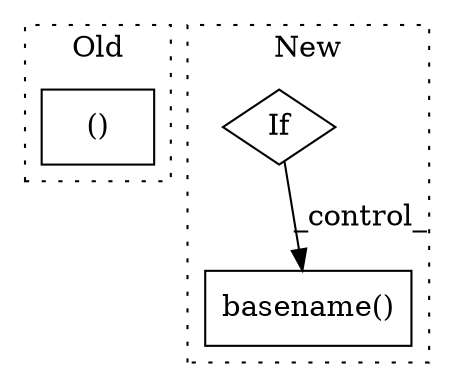 digraph G {
subgraph cluster0 {
1 [label="()" a="54" s="2507" l="10" shape="box"];
label = "Old";
style="dotted";
}
subgraph cluster1 {
2 [label="basename()" a="75" s="3441,3470" l="17,1" shape="box"];
3 [label="If" a="96" s="3172" l="3" shape="diamond"];
label = "New";
style="dotted";
}
3 -> 2 [label="_control_"];
}